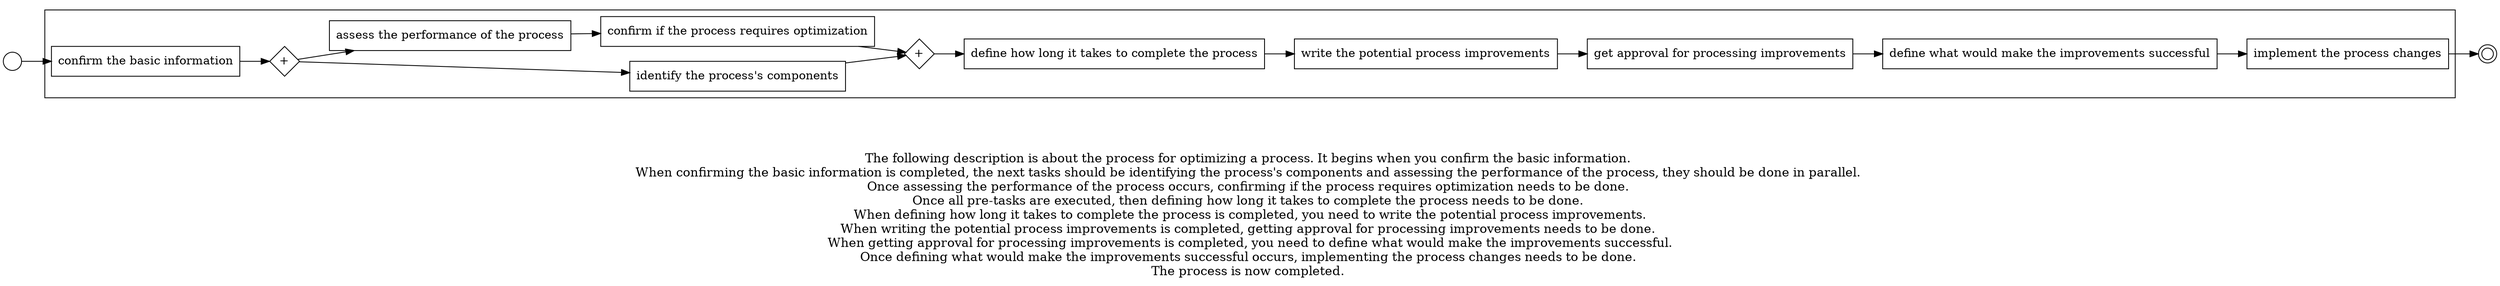 digraph process_for_optimizing_a_process_157 {
	graph [rankdir=LR]
	START_NODE [label="" shape=circle width=0.3]
	subgraph CLUSTER_0 {
		"confirm the basic information" [shape=box]
		"AND_SPLIT--2. Identifying the process_QKFI" [label="+" fixedsize=true shape=diamond width=0.5]
		"confirm the basic information" -> "AND_SPLIT--2. Identifying the process_QKFI"
		"identify the process's components" [shape=box]
		"AND_SPLIT--2. Identifying the process_QKFI" -> "identify the process's components"
		"assess the performance of the process" [shape=box]
		"AND_SPLIT--2. Identifying the process_QKFI" -> "assess the performance of the process"
		"confirm if the process requires optimization" [shape=box]
		"assess the performance of the process" -> "confirm if the process requires optimization"
		"AND_JOIN--2. Identifying the process_QKFI" [label="+" fixedsize=true shape=diamond width=0.5]
		"identify the process's components" -> "AND_JOIN--2. Identifying the process_QKFI"
		"confirm if the process requires optimization" -> "AND_JOIN--2. Identifying the process_QKFI"
		"define how long it takes to complete the process" [shape=box]
		"AND_JOIN--2. Identifying the process_QKFI" -> "define how long it takes to complete the process"
		"write the potential process improvements" [shape=box]
		"define how long it takes to complete the process" -> "write the potential process improvements"
		"get approval for processing improvements" [shape=box]
		"write the potential process improvements" -> "get approval for processing improvements"
		"define what would make the improvements successful" [shape=box]
		"get approval for processing improvements" -> "define what would make the improvements successful"
		"implement the process changes" [shape=box]
		"define what would make the improvements successful" -> "implement the process changes"
	}
	START_NODE -> "confirm the basic information"
	END_NODE [label="" shape=doublecircle width=0.2]
	"implement the process changes" -> END_NODE
	fontsize=15 label="\n\n
The following description is about the process for optimizing a process. It begins when you confirm the basic information. 
When confirming the basic information is completed, the next tasks should be identifying the process's components and assessing the performance of the process, they should be done in parallel. 
Once assessing the performance of the process occurs, confirming if the process requires optimization needs to be done. 
Once all pre-tasks are executed, then defining how long it takes to complete the process needs to be done. 
When defining how long it takes to complete the process is completed, you need to write the potential process improvements.
When writing the potential process improvements is completed, getting approval for processing improvements needs to be done. 
When getting approval for processing improvements is completed, you need to define what would make the improvements successful.
Once defining what would make the improvements successful occurs, implementing the process changes needs to be done. 
The process is now completed. 
"
}
